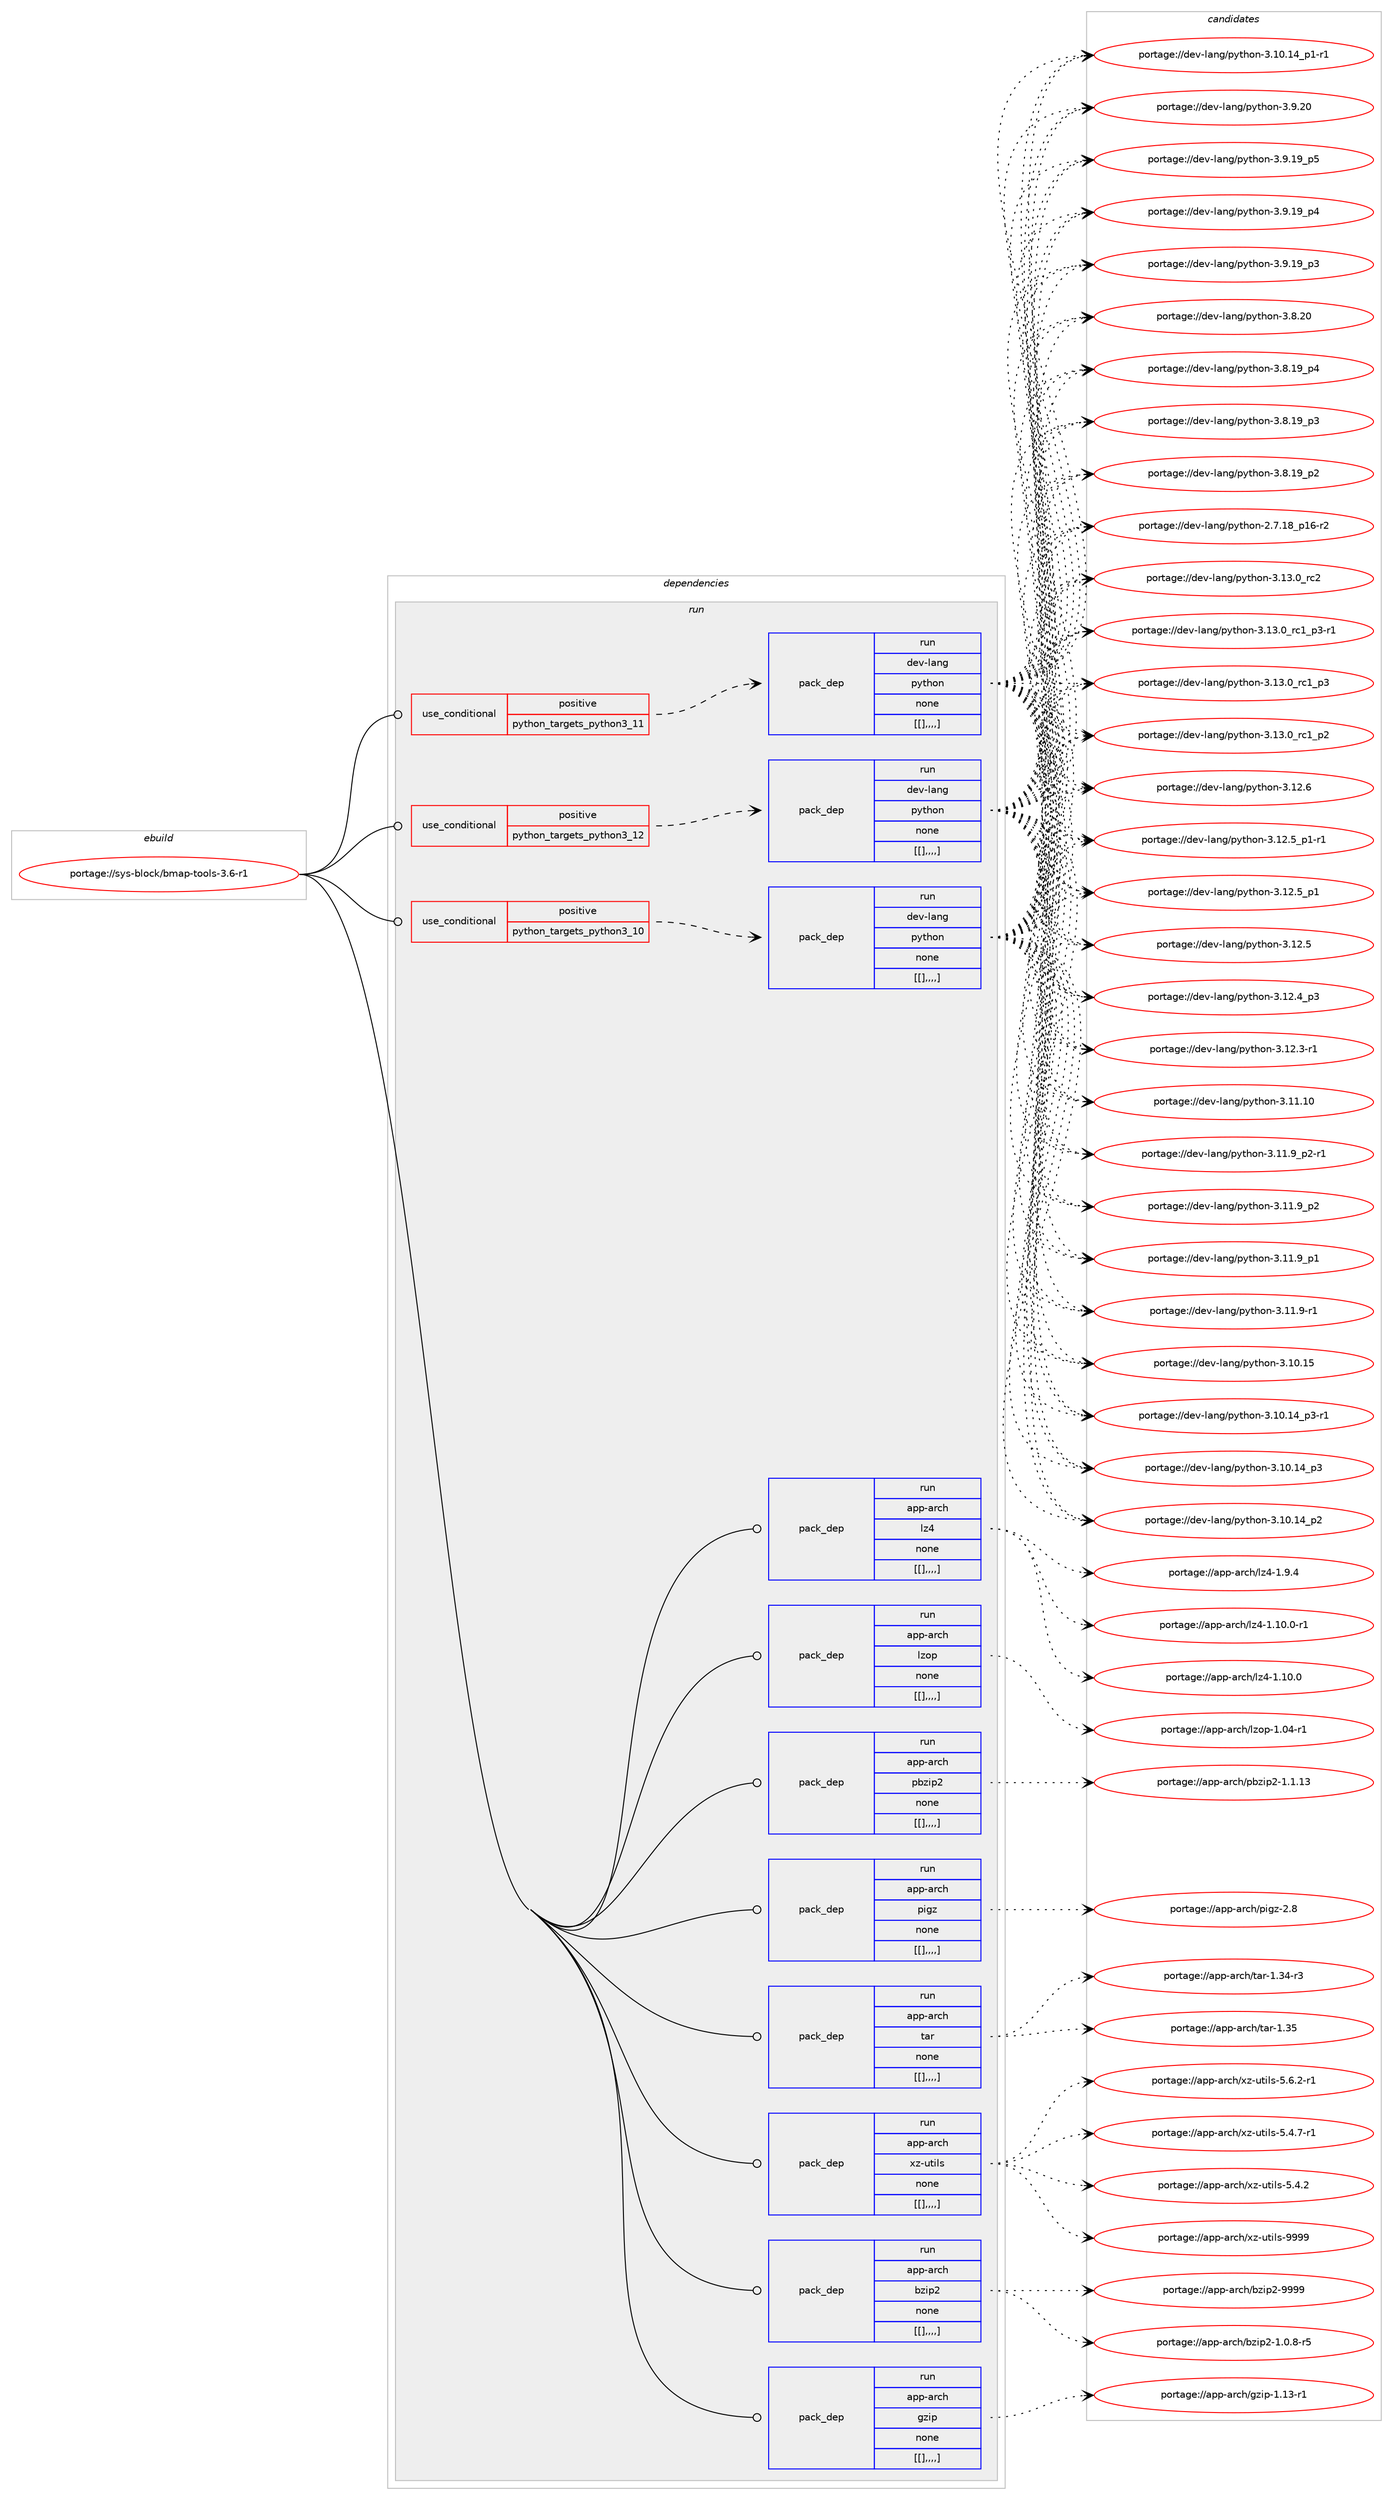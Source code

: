digraph prolog {

# *************
# Graph options
# *************

newrank=true;
concentrate=true;
compound=true;
graph [rankdir=LR,fontname=Helvetica,fontsize=10,ranksep=1.5];#, ranksep=2.5, nodesep=0.2];
edge  [arrowhead=vee];
node  [fontname=Helvetica,fontsize=10];

# **********
# The ebuild
# **********

subgraph cluster_leftcol {
color=gray;
label=<<i>ebuild</i>>;
id [label="portage://sys-block/bmap-tools-3.6-r1", color=red, width=4, href="../sys-block/bmap-tools-3.6-r1.svg"];
}

# ****************
# The dependencies
# ****************

subgraph cluster_midcol {
color=gray;
label=<<i>dependencies</i>>;
subgraph cluster_compile {
fillcolor="#eeeeee";
style=filled;
label=<<i>compile</i>>;
}
subgraph cluster_compileandrun {
fillcolor="#eeeeee";
style=filled;
label=<<i>compile and run</i>>;
}
subgraph cluster_run {
fillcolor="#eeeeee";
style=filled;
label=<<i>run</i>>;
subgraph cond117703 {
dependency444587 [label=<<TABLE BORDER="0" CELLBORDER="1" CELLSPACING="0" CELLPADDING="4"><TR><TD ROWSPAN="3" CELLPADDING="10">use_conditional</TD></TR><TR><TD>positive</TD></TR><TR><TD>python_targets_python3_10</TD></TR></TABLE>>, shape=none, color=red];
subgraph pack323816 {
dependency444588 [label=<<TABLE BORDER="0" CELLBORDER="1" CELLSPACING="0" CELLPADDING="4" WIDTH="220"><TR><TD ROWSPAN="6" CELLPADDING="30">pack_dep</TD></TR><TR><TD WIDTH="110">run</TD></TR><TR><TD>dev-lang</TD></TR><TR><TD>python</TD></TR><TR><TD>none</TD></TR><TR><TD>[[],,,,]</TD></TR></TABLE>>, shape=none, color=blue];
}
dependency444587:e -> dependency444588:w [weight=20,style="dashed",arrowhead="vee"];
}
id:e -> dependency444587:w [weight=20,style="solid",arrowhead="odot"];
subgraph cond117704 {
dependency444589 [label=<<TABLE BORDER="0" CELLBORDER="1" CELLSPACING="0" CELLPADDING="4"><TR><TD ROWSPAN="3" CELLPADDING="10">use_conditional</TD></TR><TR><TD>positive</TD></TR><TR><TD>python_targets_python3_11</TD></TR></TABLE>>, shape=none, color=red];
subgraph pack323817 {
dependency444590 [label=<<TABLE BORDER="0" CELLBORDER="1" CELLSPACING="0" CELLPADDING="4" WIDTH="220"><TR><TD ROWSPAN="6" CELLPADDING="30">pack_dep</TD></TR><TR><TD WIDTH="110">run</TD></TR><TR><TD>dev-lang</TD></TR><TR><TD>python</TD></TR><TR><TD>none</TD></TR><TR><TD>[[],,,,]</TD></TR></TABLE>>, shape=none, color=blue];
}
dependency444589:e -> dependency444590:w [weight=20,style="dashed",arrowhead="vee"];
}
id:e -> dependency444589:w [weight=20,style="solid",arrowhead="odot"];
subgraph cond117705 {
dependency444591 [label=<<TABLE BORDER="0" CELLBORDER="1" CELLSPACING="0" CELLPADDING="4"><TR><TD ROWSPAN="3" CELLPADDING="10">use_conditional</TD></TR><TR><TD>positive</TD></TR><TR><TD>python_targets_python3_12</TD></TR></TABLE>>, shape=none, color=red];
subgraph pack323818 {
dependency444592 [label=<<TABLE BORDER="0" CELLBORDER="1" CELLSPACING="0" CELLPADDING="4" WIDTH="220"><TR><TD ROWSPAN="6" CELLPADDING="30">pack_dep</TD></TR><TR><TD WIDTH="110">run</TD></TR><TR><TD>dev-lang</TD></TR><TR><TD>python</TD></TR><TR><TD>none</TD></TR><TR><TD>[[],,,,]</TD></TR></TABLE>>, shape=none, color=blue];
}
dependency444591:e -> dependency444592:w [weight=20,style="dashed",arrowhead="vee"];
}
id:e -> dependency444591:w [weight=20,style="solid",arrowhead="odot"];
subgraph pack323819 {
dependency444593 [label=<<TABLE BORDER="0" CELLBORDER="1" CELLSPACING="0" CELLPADDING="4" WIDTH="220"><TR><TD ROWSPAN="6" CELLPADDING="30">pack_dep</TD></TR><TR><TD WIDTH="110">run</TD></TR><TR><TD>app-arch</TD></TR><TR><TD>bzip2</TD></TR><TR><TD>none</TD></TR><TR><TD>[[],,,,]</TD></TR></TABLE>>, shape=none, color=blue];
}
id:e -> dependency444593:w [weight=20,style="solid",arrowhead="odot"];
subgraph pack323820 {
dependency444594 [label=<<TABLE BORDER="0" CELLBORDER="1" CELLSPACING="0" CELLPADDING="4" WIDTH="220"><TR><TD ROWSPAN="6" CELLPADDING="30">pack_dep</TD></TR><TR><TD WIDTH="110">run</TD></TR><TR><TD>app-arch</TD></TR><TR><TD>gzip</TD></TR><TR><TD>none</TD></TR><TR><TD>[[],,,,]</TD></TR></TABLE>>, shape=none, color=blue];
}
id:e -> dependency444594:w [weight=20,style="solid",arrowhead="odot"];
subgraph pack323821 {
dependency444595 [label=<<TABLE BORDER="0" CELLBORDER="1" CELLSPACING="0" CELLPADDING="4" WIDTH="220"><TR><TD ROWSPAN="6" CELLPADDING="30">pack_dep</TD></TR><TR><TD WIDTH="110">run</TD></TR><TR><TD>app-arch</TD></TR><TR><TD>lz4</TD></TR><TR><TD>none</TD></TR><TR><TD>[[],,,,]</TD></TR></TABLE>>, shape=none, color=blue];
}
id:e -> dependency444595:w [weight=20,style="solid",arrowhead="odot"];
subgraph pack323822 {
dependency444596 [label=<<TABLE BORDER="0" CELLBORDER="1" CELLSPACING="0" CELLPADDING="4" WIDTH="220"><TR><TD ROWSPAN="6" CELLPADDING="30">pack_dep</TD></TR><TR><TD WIDTH="110">run</TD></TR><TR><TD>app-arch</TD></TR><TR><TD>lzop</TD></TR><TR><TD>none</TD></TR><TR><TD>[[],,,,]</TD></TR></TABLE>>, shape=none, color=blue];
}
id:e -> dependency444596:w [weight=20,style="solid",arrowhead="odot"];
subgraph pack323823 {
dependency444597 [label=<<TABLE BORDER="0" CELLBORDER="1" CELLSPACING="0" CELLPADDING="4" WIDTH="220"><TR><TD ROWSPAN="6" CELLPADDING="30">pack_dep</TD></TR><TR><TD WIDTH="110">run</TD></TR><TR><TD>app-arch</TD></TR><TR><TD>pbzip2</TD></TR><TR><TD>none</TD></TR><TR><TD>[[],,,,]</TD></TR></TABLE>>, shape=none, color=blue];
}
id:e -> dependency444597:w [weight=20,style="solid",arrowhead="odot"];
subgraph pack323824 {
dependency444598 [label=<<TABLE BORDER="0" CELLBORDER="1" CELLSPACING="0" CELLPADDING="4" WIDTH="220"><TR><TD ROWSPAN="6" CELLPADDING="30">pack_dep</TD></TR><TR><TD WIDTH="110">run</TD></TR><TR><TD>app-arch</TD></TR><TR><TD>pigz</TD></TR><TR><TD>none</TD></TR><TR><TD>[[],,,,]</TD></TR></TABLE>>, shape=none, color=blue];
}
id:e -> dependency444598:w [weight=20,style="solid",arrowhead="odot"];
subgraph pack323825 {
dependency444599 [label=<<TABLE BORDER="0" CELLBORDER="1" CELLSPACING="0" CELLPADDING="4" WIDTH="220"><TR><TD ROWSPAN="6" CELLPADDING="30">pack_dep</TD></TR><TR><TD WIDTH="110">run</TD></TR><TR><TD>app-arch</TD></TR><TR><TD>tar</TD></TR><TR><TD>none</TD></TR><TR><TD>[[],,,,]</TD></TR></TABLE>>, shape=none, color=blue];
}
id:e -> dependency444599:w [weight=20,style="solid",arrowhead="odot"];
subgraph pack323826 {
dependency444600 [label=<<TABLE BORDER="0" CELLBORDER="1" CELLSPACING="0" CELLPADDING="4" WIDTH="220"><TR><TD ROWSPAN="6" CELLPADDING="30">pack_dep</TD></TR><TR><TD WIDTH="110">run</TD></TR><TR><TD>app-arch</TD></TR><TR><TD>xz-utils</TD></TR><TR><TD>none</TD></TR><TR><TD>[[],,,,]</TD></TR></TABLE>>, shape=none, color=blue];
}
id:e -> dependency444600:w [weight=20,style="solid",arrowhead="odot"];
}
}

# **************
# The candidates
# **************

subgraph cluster_choices {
rank=same;
color=gray;
label=<<i>candidates</i>>;

subgraph choice323816 {
color=black;
nodesep=1;
choice10010111845108971101034711212111610411111045514649514648951149950 [label="portage://dev-lang/python-3.13.0_rc2", color=red, width=4,href="../dev-lang/python-3.13.0_rc2.svg"];
choice1001011184510897110103471121211161041111104551464951464895114994995112514511449 [label="portage://dev-lang/python-3.13.0_rc1_p3-r1", color=red, width=4,href="../dev-lang/python-3.13.0_rc1_p3-r1.svg"];
choice100101118451089711010347112121116104111110455146495146489511499499511251 [label="portage://dev-lang/python-3.13.0_rc1_p3", color=red, width=4,href="../dev-lang/python-3.13.0_rc1_p3.svg"];
choice100101118451089711010347112121116104111110455146495146489511499499511250 [label="portage://dev-lang/python-3.13.0_rc1_p2", color=red, width=4,href="../dev-lang/python-3.13.0_rc1_p2.svg"];
choice10010111845108971101034711212111610411111045514649504654 [label="portage://dev-lang/python-3.12.6", color=red, width=4,href="../dev-lang/python-3.12.6.svg"];
choice1001011184510897110103471121211161041111104551464950465395112494511449 [label="portage://dev-lang/python-3.12.5_p1-r1", color=red, width=4,href="../dev-lang/python-3.12.5_p1-r1.svg"];
choice100101118451089711010347112121116104111110455146495046539511249 [label="portage://dev-lang/python-3.12.5_p1", color=red, width=4,href="../dev-lang/python-3.12.5_p1.svg"];
choice10010111845108971101034711212111610411111045514649504653 [label="portage://dev-lang/python-3.12.5", color=red, width=4,href="../dev-lang/python-3.12.5.svg"];
choice100101118451089711010347112121116104111110455146495046529511251 [label="portage://dev-lang/python-3.12.4_p3", color=red, width=4,href="../dev-lang/python-3.12.4_p3.svg"];
choice100101118451089711010347112121116104111110455146495046514511449 [label="portage://dev-lang/python-3.12.3-r1", color=red, width=4,href="../dev-lang/python-3.12.3-r1.svg"];
choice1001011184510897110103471121211161041111104551464949464948 [label="portage://dev-lang/python-3.11.10", color=red, width=4,href="../dev-lang/python-3.11.10.svg"];
choice1001011184510897110103471121211161041111104551464949465795112504511449 [label="portage://dev-lang/python-3.11.9_p2-r1", color=red, width=4,href="../dev-lang/python-3.11.9_p2-r1.svg"];
choice100101118451089711010347112121116104111110455146494946579511250 [label="portage://dev-lang/python-3.11.9_p2", color=red, width=4,href="../dev-lang/python-3.11.9_p2.svg"];
choice100101118451089711010347112121116104111110455146494946579511249 [label="portage://dev-lang/python-3.11.9_p1", color=red, width=4,href="../dev-lang/python-3.11.9_p1.svg"];
choice100101118451089711010347112121116104111110455146494946574511449 [label="portage://dev-lang/python-3.11.9-r1", color=red, width=4,href="../dev-lang/python-3.11.9-r1.svg"];
choice1001011184510897110103471121211161041111104551464948464953 [label="portage://dev-lang/python-3.10.15", color=red, width=4,href="../dev-lang/python-3.10.15.svg"];
choice100101118451089711010347112121116104111110455146494846495295112514511449 [label="portage://dev-lang/python-3.10.14_p3-r1", color=red, width=4,href="../dev-lang/python-3.10.14_p3-r1.svg"];
choice10010111845108971101034711212111610411111045514649484649529511251 [label="portage://dev-lang/python-3.10.14_p3", color=red, width=4,href="../dev-lang/python-3.10.14_p3.svg"];
choice10010111845108971101034711212111610411111045514649484649529511250 [label="portage://dev-lang/python-3.10.14_p2", color=red, width=4,href="../dev-lang/python-3.10.14_p2.svg"];
choice100101118451089711010347112121116104111110455146494846495295112494511449 [label="portage://dev-lang/python-3.10.14_p1-r1", color=red, width=4,href="../dev-lang/python-3.10.14_p1-r1.svg"];
choice10010111845108971101034711212111610411111045514657465048 [label="portage://dev-lang/python-3.9.20", color=red, width=4,href="../dev-lang/python-3.9.20.svg"];
choice100101118451089711010347112121116104111110455146574649579511253 [label="portage://dev-lang/python-3.9.19_p5", color=red, width=4,href="../dev-lang/python-3.9.19_p5.svg"];
choice100101118451089711010347112121116104111110455146574649579511252 [label="portage://dev-lang/python-3.9.19_p4", color=red, width=4,href="../dev-lang/python-3.9.19_p4.svg"];
choice100101118451089711010347112121116104111110455146574649579511251 [label="portage://dev-lang/python-3.9.19_p3", color=red, width=4,href="../dev-lang/python-3.9.19_p3.svg"];
choice10010111845108971101034711212111610411111045514656465048 [label="portage://dev-lang/python-3.8.20", color=red, width=4,href="../dev-lang/python-3.8.20.svg"];
choice100101118451089711010347112121116104111110455146564649579511252 [label="portage://dev-lang/python-3.8.19_p4", color=red, width=4,href="../dev-lang/python-3.8.19_p4.svg"];
choice100101118451089711010347112121116104111110455146564649579511251 [label="portage://dev-lang/python-3.8.19_p3", color=red, width=4,href="../dev-lang/python-3.8.19_p3.svg"];
choice100101118451089711010347112121116104111110455146564649579511250 [label="portage://dev-lang/python-3.8.19_p2", color=red, width=4,href="../dev-lang/python-3.8.19_p2.svg"];
choice100101118451089711010347112121116104111110455046554649569511249544511450 [label="portage://dev-lang/python-2.7.18_p16-r2", color=red, width=4,href="../dev-lang/python-2.7.18_p16-r2.svg"];
dependency444588:e -> choice10010111845108971101034711212111610411111045514649514648951149950:w [style=dotted,weight="100"];
dependency444588:e -> choice1001011184510897110103471121211161041111104551464951464895114994995112514511449:w [style=dotted,weight="100"];
dependency444588:e -> choice100101118451089711010347112121116104111110455146495146489511499499511251:w [style=dotted,weight="100"];
dependency444588:e -> choice100101118451089711010347112121116104111110455146495146489511499499511250:w [style=dotted,weight="100"];
dependency444588:e -> choice10010111845108971101034711212111610411111045514649504654:w [style=dotted,weight="100"];
dependency444588:e -> choice1001011184510897110103471121211161041111104551464950465395112494511449:w [style=dotted,weight="100"];
dependency444588:e -> choice100101118451089711010347112121116104111110455146495046539511249:w [style=dotted,weight="100"];
dependency444588:e -> choice10010111845108971101034711212111610411111045514649504653:w [style=dotted,weight="100"];
dependency444588:e -> choice100101118451089711010347112121116104111110455146495046529511251:w [style=dotted,weight="100"];
dependency444588:e -> choice100101118451089711010347112121116104111110455146495046514511449:w [style=dotted,weight="100"];
dependency444588:e -> choice1001011184510897110103471121211161041111104551464949464948:w [style=dotted,weight="100"];
dependency444588:e -> choice1001011184510897110103471121211161041111104551464949465795112504511449:w [style=dotted,weight="100"];
dependency444588:e -> choice100101118451089711010347112121116104111110455146494946579511250:w [style=dotted,weight="100"];
dependency444588:e -> choice100101118451089711010347112121116104111110455146494946579511249:w [style=dotted,weight="100"];
dependency444588:e -> choice100101118451089711010347112121116104111110455146494946574511449:w [style=dotted,weight="100"];
dependency444588:e -> choice1001011184510897110103471121211161041111104551464948464953:w [style=dotted,weight="100"];
dependency444588:e -> choice100101118451089711010347112121116104111110455146494846495295112514511449:w [style=dotted,weight="100"];
dependency444588:e -> choice10010111845108971101034711212111610411111045514649484649529511251:w [style=dotted,weight="100"];
dependency444588:e -> choice10010111845108971101034711212111610411111045514649484649529511250:w [style=dotted,weight="100"];
dependency444588:e -> choice100101118451089711010347112121116104111110455146494846495295112494511449:w [style=dotted,weight="100"];
dependency444588:e -> choice10010111845108971101034711212111610411111045514657465048:w [style=dotted,weight="100"];
dependency444588:e -> choice100101118451089711010347112121116104111110455146574649579511253:w [style=dotted,weight="100"];
dependency444588:e -> choice100101118451089711010347112121116104111110455146574649579511252:w [style=dotted,weight="100"];
dependency444588:e -> choice100101118451089711010347112121116104111110455146574649579511251:w [style=dotted,weight="100"];
dependency444588:e -> choice10010111845108971101034711212111610411111045514656465048:w [style=dotted,weight="100"];
dependency444588:e -> choice100101118451089711010347112121116104111110455146564649579511252:w [style=dotted,weight="100"];
dependency444588:e -> choice100101118451089711010347112121116104111110455146564649579511251:w [style=dotted,weight="100"];
dependency444588:e -> choice100101118451089711010347112121116104111110455146564649579511250:w [style=dotted,weight="100"];
dependency444588:e -> choice100101118451089711010347112121116104111110455046554649569511249544511450:w [style=dotted,weight="100"];
}
subgraph choice323817 {
color=black;
nodesep=1;
choice10010111845108971101034711212111610411111045514649514648951149950 [label="portage://dev-lang/python-3.13.0_rc2", color=red, width=4,href="../dev-lang/python-3.13.0_rc2.svg"];
choice1001011184510897110103471121211161041111104551464951464895114994995112514511449 [label="portage://dev-lang/python-3.13.0_rc1_p3-r1", color=red, width=4,href="../dev-lang/python-3.13.0_rc1_p3-r1.svg"];
choice100101118451089711010347112121116104111110455146495146489511499499511251 [label="portage://dev-lang/python-3.13.0_rc1_p3", color=red, width=4,href="../dev-lang/python-3.13.0_rc1_p3.svg"];
choice100101118451089711010347112121116104111110455146495146489511499499511250 [label="portage://dev-lang/python-3.13.0_rc1_p2", color=red, width=4,href="../dev-lang/python-3.13.0_rc1_p2.svg"];
choice10010111845108971101034711212111610411111045514649504654 [label="portage://dev-lang/python-3.12.6", color=red, width=4,href="../dev-lang/python-3.12.6.svg"];
choice1001011184510897110103471121211161041111104551464950465395112494511449 [label="portage://dev-lang/python-3.12.5_p1-r1", color=red, width=4,href="../dev-lang/python-3.12.5_p1-r1.svg"];
choice100101118451089711010347112121116104111110455146495046539511249 [label="portage://dev-lang/python-3.12.5_p1", color=red, width=4,href="../dev-lang/python-3.12.5_p1.svg"];
choice10010111845108971101034711212111610411111045514649504653 [label="portage://dev-lang/python-3.12.5", color=red, width=4,href="../dev-lang/python-3.12.5.svg"];
choice100101118451089711010347112121116104111110455146495046529511251 [label="portage://dev-lang/python-3.12.4_p3", color=red, width=4,href="../dev-lang/python-3.12.4_p3.svg"];
choice100101118451089711010347112121116104111110455146495046514511449 [label="portage://dev-lang/python-3.12.3-r1", color=red, width=4,href="../dev-lang/python-3.12.3-r1.svg"];
choice1001011184510897110103471121211161041111104551464949464948 [label="portage://dev-lang/python-3.11.10", color=red, width=4,href="../dev-lang/python-3.11.10.svg"];
choice1001011184510897110103471121211161041111104551464949465795112504511449 [label="portage://dev-lang/python-3.11.9_p2-r1", color=red, width=4,href="../dev-lang/python-3.11.9_p2-r1.svg"];
choice100101118451089711010347112121116104111110455146494946579511250 [label="portage://dev-lang/python-3.11.9_p2", color=red, width=4,href="../dev-lang/python-3.11.9_p2.svg"];
choice100101118451089711010347112121116104111110455146494946579511249 [label="portage://dev-lang/python-3.11.9_p1", color=red, width=4,href="../dev-lang/python-3.11.9_p1.svg"];
choice100101118451089711010347112121116104111110455146494946574511449 [label="portage://dev-lang/python-3.11.9-r1", color=red, width=4,href="../dev-lang/python-3.11.9-r1.svg"];
choice1001011184510897110103471121211161041111104551464948464953 [label="portage://dev-lang/python-3.10.15", color=red, width=4,href="../dev-lang/python-3.10.15.svg"];
choice100101118451089711010347112121116104111110455146494846495295112514511449 [label="portage://dev-lang/python-3.10.14_p3-r1", color=red, width=4,href="../dev-lang/python-3.10.14_p3-r1.svg"];
choice10010111845108971101034711212111610411111045514649484649529511251 [label="portage://dev-lang/python-3.10.14_p3", color=red, width=4,href="../dev-lang/python-3.10.14_p3.svg"];
choice10010111845108971101034711212111610411111045514649484649529511250 [label="portage://dev-lang/python-3.10.14_p2", color=red, width=4,href="../dev-lang/python-3.10.14_p2.svg"];
choice100101118451089711010347112121116104111110455146494846495295112494511449 [label="portage://dev-lang/python-3.10.14_p1-r1", color=red, width=4,href="../dev-lang/python-3.10.14_p1-r1.svg"];
choice10010111845108971101034711212111610411111045514657465048 [label="portage://dev-lang/python-3.9.20", color=red, width=4,href="../dev-lang/python-3.9.20.svg"];
choice100101118451089711010347112121116104111110455146574649579511253 [label="portage://dev-lang/python-3.9.19_p5", color=red, width=4,href="../dev-lang/python-3.9.19_p5.svg"];
choice100101118451089711010347112121116104111110455146574649579511252 [label="portage://dev-lang/python-3.9.19_p4", color=red, width=4,href="../dev-lang/python-3.9.19_p4.svg"];
choice100101118451089711010347112121116104111110455146574649579511251 [label="portage://dev-lang/python-3.9.19_p3", color=red, width=4,href="../dev-lang/python-3.9.19_p3.svg"];
choice10010111845108971101034711212111610411111045514656465048 [label="portage://dev-lang/python-3.8.20", color=red, width=4,href="../dev-lang/python-3.8.20.svg"];
choice100101118451089711010347112121116104111110455146564649579511252 [label="portage://dev-lang/python-3.8.19_p4", color=red, width=4,href="../dev-lang/python-3.8.19_p4.svg"];
choice100101118451089711010347112121116104111110455146564649579511251 [label="portage://dev-lang/python-3.8.19_p3", color=red, width=4,href="../dev-lang/python-3.8.19_p3.svg"];
choice100101118451089711010347112121116104111110455146564649579511250 [label="portage://dev-lang/python-3.8.19_p2", color=red, width=4,href="../dev-lang/python-3.8.19_p2.svg"];
choice100101118451089711010347112121116104111110455046554649569511249544511450 [label="portage://dev-lang/python-2.7.18_p16-r2", color=red, width=4,href="../dev-lang/python-2.7.18_p16-r2.svg"];
dependency444590:e -> choice10010111845108971101034711212111610411111045514649514648951149950:w [style=dotted,weight="100"];
dependency444590:e -> choice1001011184510897110103471121211161041111104551464951464895114994995112514511449:w [style=dotted,weight="100"];
dependency444590:e -> choice100101118451089711010347112121116104111110455146495146489511499499511251:w [style=dotted,weight="100"];
dependency444590:e -> choice100101118451089711010347112121116104111110455146495146489511499499511250:w [style=dotted,weight="100"];
dependency444590:e -> choice10010111845108971101034711212111610411111045514649504654:w [style=dotted,weight="100"];
dependency444590:e -> choice1001011184510897110103471121211161041111104551464950465395112494511449:w [style=dotted,weight="100"];
dependency444590:e -> choice100101118451089711010347112121116104111110455146495046539511249:w [style=dotted,weight="100"];
dependency444590:e -> choice10010111845108971101034711212111610411111045514649504653:w [style=dotted,weight="100"];
dependency444590:e -> choice100101118451089711010347112121116104111110455146495046529511251:w [style=dotted,weight="100"];
dependency444590:e -> choice100101118451089711010347112121116104111110455146495046514511449:w [style=dotted,weight="100"];
dependency444590:e -> choice1001011184510897110103471121211161041111104551464949464948:w [style=dotted,weight="100"];
dependency444590:e -> choice1001011184510897110103471121211161041111104551464949465795112504511449:w [style=dotted,weight="100"];
dependency444590:e -> choice100101118451089711010347112121116104111110455146494946579511250:w [style=dotted,weight="100"];
dependency444590:e -> choice100101118451089711010347112121116104111110455146494946579511249:w [style=dotted,weight="100"];
dependency444590:e -> choice100101118451089711010347112121116104111110455146494946574511449:w [style=dotted,weight="100"];
dependency444590:e -> choice1001011184510897110103471121211161041111104551464948464953:w [style=dotted,weight="100"];
dependency444590:e -> choice100101118451089711010347112121116104111110455146494846495295112514511449:w [style=dotted,weight="100"];
dependency444590:e -> choice10010111845108971101034711212111610411111045514649484649529511251:w [style=dotted,weight="100"];
dependency444590:e -> choice10010111845108971101034711212111610411111045514649484649529511250:w [style=dotted,weight="100"];
dependency444590:e -> choice100101118451089711010347112121116104111110455146494846495295112494511449:w [style=dotted,weight="100"];
dependency444590:e -> choice10010111845108971101034711212111610411111045514657465048:w [style=dotted,weight="100"];
dependency444590:e -> choice100101118451089711010347112121116104111110455146574649579511253:w [style=dotted,weight="100"];
dependency444590:e -> choice100101118451089711010347112121116104111110455146574649579511252:w [style=dotted,weight="100"];
dependency444590:e -> choice100101118451089711010347112121116104111110455146574649579511251:w [style=dotted,weight="100"];
dependency444590:e -> choice10010111845108971101034711212111610411111045514656465048:w [style=dotted,weight="100"];
dependency444590:e -> choice100101118451089711010347112121116104111110455146564649579511252:w [style=dotted,weight="100"];
dependency444590:e -> choice100101118451089711010347112121116104111110455146564649579511251:w [style=dotted,weight="100"];
dependency444590:e -> choice100101118451089711010347112121116104111110455146564649579511250:w [style=dotted,weight="100"];
dependency444590:e -> choice100101118451089711010347112121116104111110455046554649569511249544511450:w [style=dotted,weight="100"];
}
subgraph choice323818 {
color=black;
nodesep=1;
choice10010111845108971101034711212111610411111045514649514648951149950 [label="portage://dev-lang/python-3.13.0_rc2", color=red, width=4,href="../dev-lang/python-3.13.0_rc2.svg"];
choice1001011184510897110103471121211161041111104551464951464895114994995112514511449 [label="portage://dev-lang/python-3.13.0_rc1_p3-r1", color=red, width=4,href="../dev-lang/python-3.13.0_rc1_p3-r1.svg"];
choice100101118451089711010347112121116104111110455146495146489511499499511251 [label="portage://dev-lang/python-3.13.0_rc1_p3", color=red, width=4,href="../dev-lang/python-3.13.0_rc1_p3.svg"];
choice100101118451089711010347112121116104111110455146495146489511499499511250 [label="portage://dev-lang/python-3.13.0_rc1_p2", color=red, width=4,href="../dev-lang/python-3.13.0_rc1_p2.svg"];
choice10010111845108971101034711212111610411111045514649504654 [label="portage://dev-lang/python-3.12.6", color=red, width=4,href="../dev-lang/python-3.12.6.svg"];
choice1001011184510897110103471121211161041111104551464950465395112494511449 [label="portage://dev-lang/python-3.12.5_p1-r1", color=red, width=4,href="../dev-lang/python-3.12.5_p1-r1.svg"];
choice100101118451089711010347112121116104111110455146495046539511249 [label="portage://dev-lang/python-3.12.5_p1", color=red, width=4,href="../dev-lang/python-3.12.5_p1.svg"];
choice10010111845108971101034711212111610411111045514649504653 [label="portage://dev-lang/python-3.12.5", color=red, width=4,href="../dev-lang/python-3.12.5.svg"];
choice100101118451089711010347112121116104111110455146495046529511251 [label="portage://dev-lang/python-3.12.4_p3", color=red, width=4,href="../dev-lang/python-3.12.4_p3.svg"];
choice100101118451089711010347112121116104111110455146495046514511449 [label="portage://dev-lang/python-3.12.3-r1", color=red, width=4,href="../dev-lang/python-3.12.3-r1.svg"];
choice1001011184510897110103471121211161041111104551464949464948 [label="portage://dev-lang/python-3.11.10", color=red, width=4,href="../dev-lang/python-3.11.10.svg"];
choice1001011184510897110103471121211161041111104551464949465795112504511449 [label="portage://dev-lang/python-3.11.9_p2-r1", color=red, width=4,href="../dev-lang/python-3.11.9_p2-r1.svg"];
choice100101118451089711010347112121116104111110455146494946579511250 [label="portage://dev-lang/python-3.11.9_p2", color=red, width=4,href="../dev-lang/python-3.11.9_p2.svg"];
choice100101118451089711010347112121116104111110455146494946579511249 [label="portage://dev-lang/python-3.11.9_p1", color=red, width=4,href="../dev-lang/python-3.11.9_p1.svg"];
choice100101118451089711010347112121116104111110455146494946574511449 [label="portage://dev-lang/python-3.11.9-r1", color=red, width=4,href="../dev-lang/python-3.11.9-r1.svg"];
choice1001011184510897110103471121211161041111104551464948464953 [label="portage://dev-lang/python-3.10.15", color=red, width=4,href="../dev-lang/python-3.10.15.svg"];
choice100101118451089711010347112121116104111110455146494846495295112514511449 [label="portage://dev-lang/python-3.10.14_p3-r1", color=red, width=4,href="../dev-lang/python-3.10.14_p3-r1.svg"];
choice10010111845108971101034711212111610411111045514649484649529511251 [label="portage://dev-lang/python-3.10.14_p3", color=red, width=4,href="../dev-lang/python-3.10.14_p3.svg"];
choice10010111845108971101034711212111610411111045514649484649529511250 [label="portage://dev-lang/python-3.10.14_p2", color=red, width=4,href="../dev-lang/python-3.10.14_p2.svg"];
choice100101118451089711010347112121116104111110455146494846495295112494511449 [label="portage://dev-lang/python-3.10.14_p1-r1", color=red, width=4,href="../dev-lang/python-3.10.14_p1-r1.svg"];
choice10010111845108971101034711212111610411111045514657465048 [label="portage://dev-lang/python-3.9.20", color=red, width=4,href="../dev-lang/python-3.9.20.svg"];
choice100101118451089711010347112121116104111110455146574649579511253 [label="portage://dev-lang/python-3.9.19_p5", color=red, width=4,href="../dev-lang/python-3.9.19_p5.svg"];
choice100101118451089711010347112121116104111110455146574649579511252 [label="portage://dev-lang/python-3.9.19_p4", color=red, width=4,href="../dev-lang/python-3.9.19_p4.svg"];
choice100101118451089711010347112121116104111110455146574649579511251 [label="portage://dev-lang/python-3.9.19_p3", color=red, width=4,href="../dev-lang/python-3.9.19_p3.svg"];
choice10010111845108971101034711212111610411111045514656465048 [label="portage://dev-lang/python-3.8.20", color=red, width=4,href="../dev-lang/python-3.8.20.svg"];
choice100101118451089711010347112121116104111110455146564649579511252 [label="portage://dev-lang/python-3.8.19_p4", color=red, width=4,href="../dev-lang/python-3.8.19_p4.svg"];
choice100101118451089711010347112121116104111110455146564649579511251 [label="portage://dev-lang/python-3.8.19_p3", color=red, width=4,href="../dev-lang/python-3.8.19_p3.svg"];
choice100101118451089711010347112121116104111110455146564649579511250 [label="portage://dev-lang/python-3.8.19_p2", color=red, width=4,href="../dev-lang/python-3.8.19_p2.svg"];
choice100101118451089711010347112121116104111110455046554649569511249544511450 [label="portage://dev-lang/python-2.7.18_p16-r2", color=red, width=4,href="../dev-lang/python-2.7.18_p16-r2.svg"];
dependency444592:e -> choice10010111845108971101034711212111610411111045514649514648951149950:w [style=dotted,weight="100"];
dependency444592:e -> choice1001011184510897110103471121211161041111104551464951464895114994995112514511449:w [style=dotted,weight="100"];
dependency444592:e -> choice100101118451089711010347112121116104111110455146495146489511499499511251:w [style=dotted,weight="100"];
dependency444592:e -> choice100101118451089711010347112121116104111110455146495146489511499499511250:w [style=dotted,weight="100"];
dependency444592:e -> choice10010111845108971101034711212111610411111045514649504654:w [style=dotted,weight="100"];
dependency444592:e -> choice1001011184510897110103471121211161041111104551464950465395112494511449:w [style=dotted,weight="100"];
dependency444592:e -> choice100101118451089711010347112121116104111110455146495046539511249:w [style=dotted,weight="100"];
dependency444592:e -> choice10010111845108971101034711212111610411111045514649504653:w [style=dotted,weight="100"];
dependency444592:e -> choice100101118451089711010347112121116104111110455146495046529511251:w [style=dotted,weight="100"];
dependency444592:e -> choice100101118451089711010347112121116104111110455146495046514511449:w [style=dotted,weight="100"];
dependency444592:e -> choice1001011184510897110103471121211161041111104551464949464948:w [style=dotted,weight="100"];
dependency444592:e -> choice1001011184510897110103471121211161041111104551464949465795112504511449:w [style=dotted,weight="100"];
dependency444592:e -> choice100101118451089711010347112121116104111110455146494946579511250:w [style=dotted,weight="100"];
dependency444592:e -> choice100101118451089711010347112121116104111110455146494946579511249:w [style=dotted,weight="100"];
dependency444592:e -> choice100101118451089711010347112121116104111110455146494946574511449:w [style=dotted,weight="100"];
dependency444592:e -> choice1001011184510897110103471121211161041111104551464948464953:w [style=dotted,weight="100"];
dependency444592:e -> choice100101118451089711010347112121116104111110455146494846495295112514511449:w [style=dotted,weight="100"];
dependency444592:e -> choice10010111845108971101034711212111610411111045514649484649529511251:w [style=dotted,weight="100"];
dependency444592:e -> choice10010111845108971101034711212111610411111045514649484649529511250:w [style=dotted,weight="100"];
dependency444592:e -> choice100101118451089711010347112121116104111110455146494846495295112494511449:w [style=dotted,weight="100"];
dependency444592:e -> choice10010111845108971101034711212111610411111045514657465048:w [style=dotted,weight="100"];
dependency444592:e -> choice100101118451089711010347112121116104111110455146574649579511253:w [style=dotted,weight="100"];
dependency444592:e -> choice100101118451089711010347112121116104111110455146574649579511252:w [style=dotted,weight="100"];
dependency444592:e -> choice100101118451089711010347112121116104111110455146574649579511251:w [style=dotted,weight="100"];
dependency444592:e -> choice10010111845108971101034711212111610411111045514656465048:w [style=dotted,weight="100"];
dependency444592:e -> choice100101118451089711010347112121116104111110455146564649579511252:w [style=dotted,weight="100"];
dependency444592:e -> choice100101118451089711010347112121116104111110455146564649579511251:w [style=dotted,weight="100"];
dependency444592:e -> choice100101118451089711010347112121116104111110455146564649579511250:w [style=dotted,weight="100"];
dependency444592:e -> choice100101118451089711010347112121116104111110455046554649569511249544511450:w [style=dotted,weight="100"];
}
subgraph choice323819 {
color=black;
nodesep=1;
choice971121124597114991044798122105112504557575757 [label="portage://app-arch/bzip2-9999", color=red, width=4,href="../app-arch/bzip2-9999.svg"];
choice971121124597114991044798122105112504549464846564511453 [label="portage://app-arch/bzip2-1.0.8-r5", color=red, width=4,href="../app-arch/bzip2-1.0.8-r5.svg"];
dependency444593:e -> choice971121124597114991044798122105112504557575757:w [style=dotted,weight="100"];
dependency444593:e -> choice971121124597114991044798122105112504549464846564511453:w [style=dotted,weight="100"];
}
subgraph choice323820 {
color=black;
nodesep=1;
choice971121124597114991044710312210511245494649514511449 [label="portage://app-arch/gzip-1.13-r1", color=red, width=4,href="../app-arch/gzip-1.13-r1.svg"];
dependency444594:e -> choice971121124597114991044710312210511245494649514511449:w [style=dotted,weight="100"];
}
subgraph choice323821 {
color=black;
nodesep=1;
choice971121124597114991044710812252454946494846484511449 [label="portage://app-arch/lz4-1.10.0-r1", color=red, width=4,href="../app-arch/lz4-1.10.0-r1.svg"];
choice97112112459711499104471081225245494649484648 [label="portage://app-arch/lz4-1.10.0", color=red, width=4,href="../app-arch/lz4-1.10.0.svg"];
choice971121124597114991044710812252454946574652 [label="portage://app-arch/lz4-1.9.4", color=red, width=4,href="../app-arch/lz4-1.9.4.svg"];
dependency444595:e -> choice971121124597114991044710812252454946494846484511449:w [style=dotted,weight="100"];
dependency444595:e -> choice97112112459711499104471081225245494649484648:w [style=dotted,weight="100"];
dependency444595:e -> choice971121124597114991044710812252454946574652:w [style=dotted,weight="100"];
}
subgraph choice323822 {
color=black;
nodesep=1;
choice971121124597114991044710812211111245494648524511449 [label="portage://app-arch/lzop-1.04-r1", color=red, width=4,href="../app-arch/lzop-1.04-r1.svg"];
dependency444596:e -> choice971121124597114991044710812211111245494648524511449:w [style=dotted,weight="100"];
}
subgraph choice323823 {
color=black;
nodesep=1;
choice9711211245971149910447112981221051125045494649464951 [label="portage://app-arch/pbzip2-1.1.13", color=red, width=4,href="../app-arch/pbzip2-1.1.13.svg"];
dependency444597:e -> choice9711211245971149910447112981221051125045494649464951:w [style=dotted,weight="100"];
}
subgraph choice323824 {
color=black;
nodesep=1;
choice971121124597114991044711210510312245504656 [label="portage://app-arch/pigz-2.8", color=red, width=4,href="../app-arch/pigz-2.8.svg"];
dependency444598:e -> choice971121124597114991044711210510312245504656:w [style=dotted,weight="100"];
}
subgraph choice323825 {
color=black;
nodesep=1;
choice9711211245971149910447116971144549465153 [label="portage://app-arch/tar-1.35", color=red, width=4,href="../app-arch/tar-1.35.svg"];
choice97112112459711499104471169711445494651524511451 [label="portage://app-arch/tar-1.34-r3", color=red, width=4,href="../app-arch/tar-1.34-r3.svg"];
dependency444599:e -> choice9711211245971149910447116971144549465153:w [style=dotted,weight="100"];
dependency444599:e -> choice97112112459711499104471169711445494651524511451:w [style=dotted,weight="100"];
}
subgraph choice323826 {
color=black;
nodesep=1;
choice9711211245971149910447120122451171161051081154557575757 [label="portage://app-arch/xz-utils-9999", color=red, width=4,href="../app-arch/xz-utils-9999.svg"];
choice9711211245971149910447120122451171161051081154553465446504511449 [label="portage://app-arch/xz-utils-5.6.2-r1", color=red, width=4,href="../app-arch/xz-utils-5.6.2-r1.svg"];
choice9711211245971149910447120122451171161051081154553465246554511449 [label="portage://app-arch/xz-utils-5.4.7-r1", color=red, width=4,href="../app-arch/xz-utils-5.4.7-r1.svg"];
choice971121124597114991044712012245117116105108115455346524650 [label="portage://app-arch/xz-utils-5.4.2", color=red, width=4,href="../app-arch/xz-utils-5.4.2.svg"];
dependency444600:e -> choice9711211245971149910447120122451171161051081154557575757:w [style=dotted,weight="100"];
dependency444600:e -> choice9711211245971149910447120122451171161051081154553465446504511449:w [style=dotted,weight="100"];
dependency444600:e -> choice9711211245971149910447120122451171161051081154553465246554511449:w [style=dotted,weight="100"];
dependency444600:e -> choice971121124597114991044712012245117116105108115455346524650:w [style=dotted,weight="100"];
}
}

}
